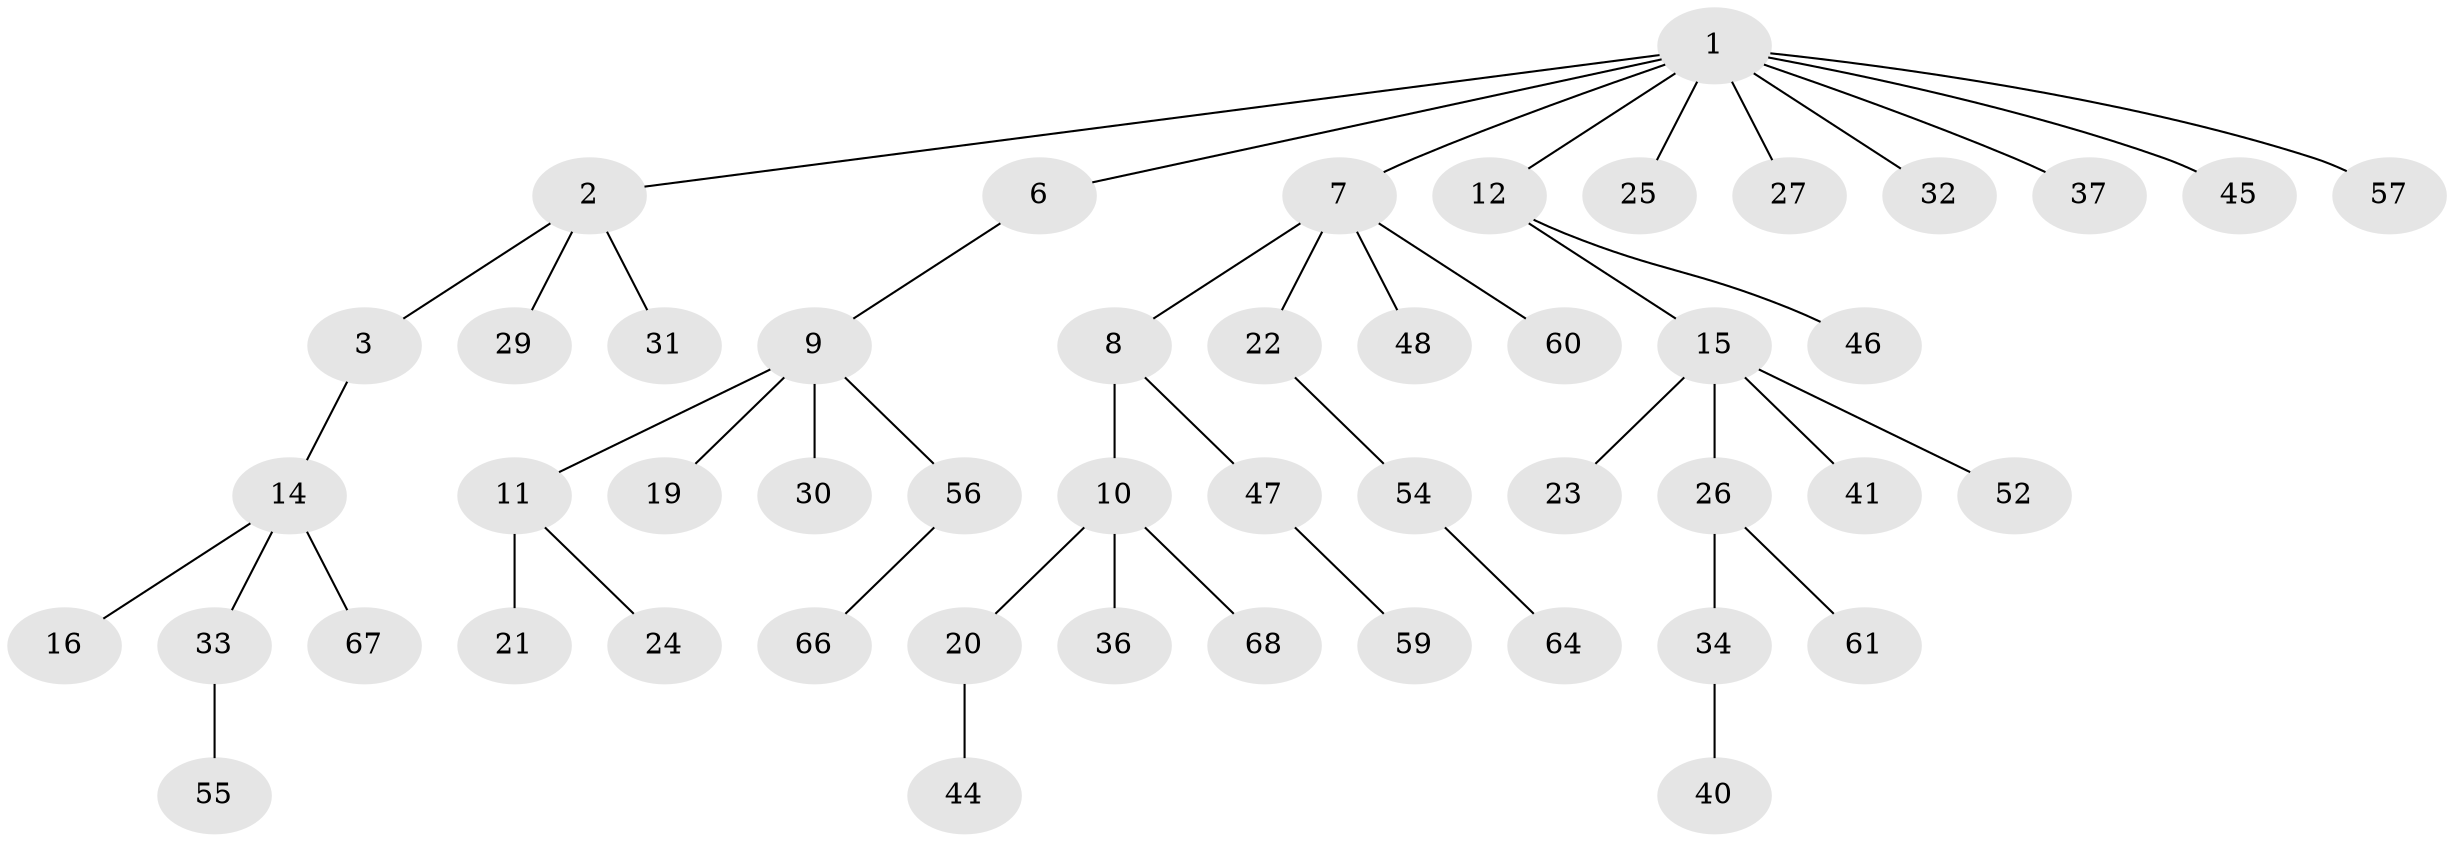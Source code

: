 // Generated by graph-tools (version 1.1) at 2025/52/02/27/25 19:52:11]
// undirected, 49 vertices, 48 edges
graph export_dot {
graph [start="1"]
  node [color=gray90,style=filled];
  1 [super="+5"];
  2 [super="+4"];
  3 [super="+70"];
  6;
  7 [super="+42"];
  8 [super="+38"];
  9 [super="+17"];
  10;
  11 [super="+13"];
  12 [super="+69"];
  14 [super="+35"];
  15 [super="+18"];
  16;
  19;
  20;
  21;
  22;
  23 [super="+63"];
  24;
  25;
  26 [super="+28"];
  27;
  29 [super="+53"];
  30;
  31 [super="+51"];
  32;
  33 [super="+39"];
  34 [super="+43"];
  36 [super="+58"];
  37;
  40 [super="+49"];
  41 [super="+50"];
  44;
  45 [super="+71"];
  46 [super="+65"];
  47;
  48;
  52;
  54;
  55;
  56 [super="+62"];
  57;
  59;
  60;
  61;
  64;
  66;
  67;
  68;
  1 -- 2;
  1 -- 7;
  1 -- 32;
  1 -- 57;
  1 -- 37;
  1 -- 6;
  1 -- 25;
  1 -- 27;
  1 -- 12;
  1 -- 45;
  2 -- 3;
  2 -- 29;
  2 -- 31;
  3 -- 14;
  6 -- 9;
  7 -- 8;
  7 -- 22;
  7 -- 48;
  7 -- 60;
  8 -- 10;
  8 -- 47;
  9 -- 11;
  9 -- 19;
  9 -- 56;
  9 -- 30;
  10 -- 20;
  10 -- 36;
  10 -- 68;
  11 -- 24;
  11 -- 21;
  12 -- 15;
  12 -- 46;
  14 -- 16;
  14 -- 33;
  14 -- 67;
  15 -- 23;
  15 -- 52;
  15 -- 41;
  15 -- 26;
  20 -- 44;
  22 -- 54;
  26 -- 34;
  26 -- 61;
  33 -- 55;
  34 -- 40;
  47 -- 59;
  54 -- 64;
  56 -- 66;
}
